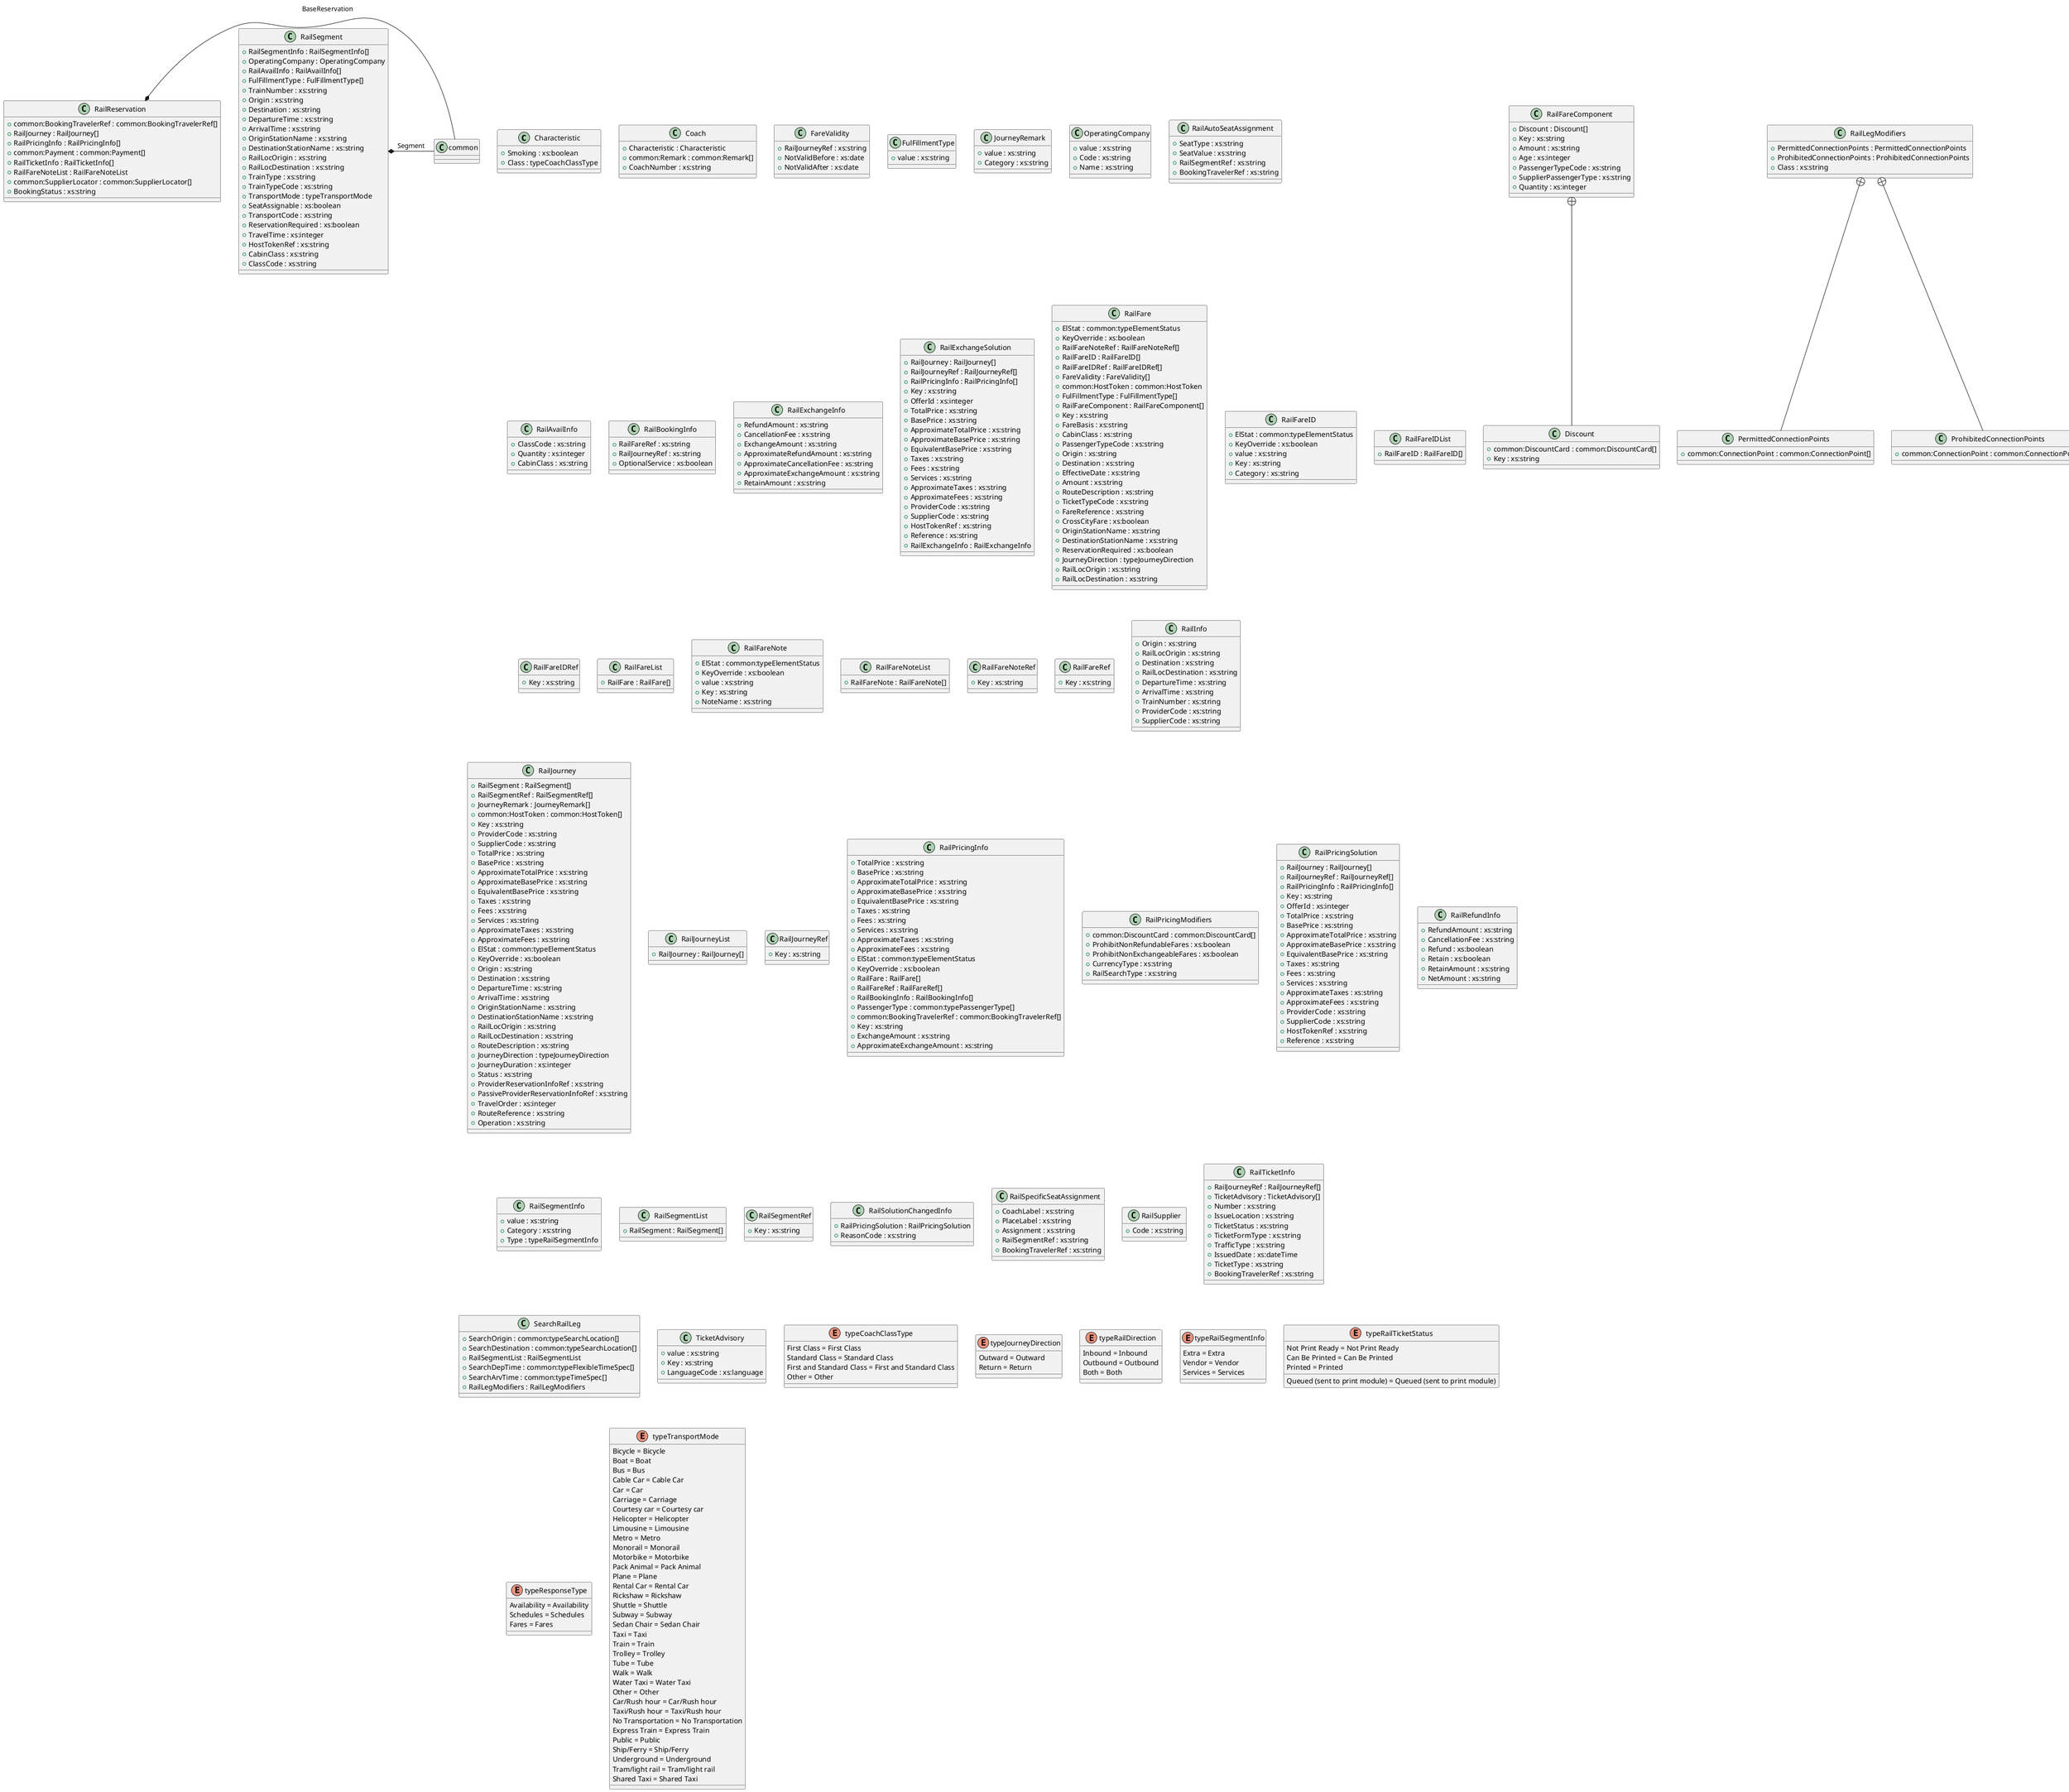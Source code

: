 @startuml

class Characteristic {
    +Smoking : xs:boolean
    +Class : typeCoachClassType
}
class Coach {
    +Characteristic : Characteristic
    +common:Remark : common:Remark[]
    +CoachNumber : xs:string
}
class FareValidity {
    +RailJourneyRef : xs:string
    +NotValidBefore : xs:date
    +NotValidAfter : xs:date
}
class FulFillmentType {
    +value : xs:string
}
class JourneyRemark {
    +value : xs:string
    +Category : xs:string
}
class OperatingCompany {
    +value : xs:string
    +Code : xs:string
    +Name : xs:string
}
class RailAutoSeatAssignment {
    +SeatType : xs:string
    +SeatValue : xs:string
    +RailSegmentRef : xs:string
    +BookingTravelerRef : xs:string
}
class RailAvailInfo {
    +ClassCode : xs:string
    +Quantity : xs:integer
    +CabinClass : xs:string
}
class RailBookingInfo {
    +RailFareRef : xs:string
    +RailJourneyRef : xs:string
    +OptionalService : xs:boolean
}
class RailExchangeInfo {
    +RefundAmount : xs:string
    +CancellationFee : xs:string
    +ExchangeAmount : xs:string
    +ApproximateRefundAmount : xs:string
    +ApproximateCancellationFee : xs:string
    +ApproximateExchangeAmount : xs:string
    +RetainAmount : xs:string
}
class RailExchangeSolution {
    +RailJourney : RailJourney[]
    +RailJourneyRef : RailJourneyRef[]
    +RailPricingInfo : RailPricingInfo[]
    +Key : xs:string
    +OfferId : xs:integer
    +TotalPrice : xs:string
    +BasePrice : xs:string
    +ApproximateTotalPrice : xs:string
    +ApproximateBasePrice : xs:string
    +EquivalentBasePrice : xs:string
    +Taxes : xs:string
    +Fees : xs:string
    +Services : xs:string
    +ApproximateTaxes : xs:string
    +ApproximateFees : xs:string
    +ProviderCode : xs:string
    +SupplierCode : xs:string
    +HostTokenRef : xs:string
    +Reference : xs:string
    +RailExchangeInfo : RailExchangeInfo
}
class RailFare {
    +ElStat : common:typeElementStatus
    +KeyOverride : xs:boolean
    +RailFareNoteRef : RailFareNoteRef[]
    +RailFareID : RailFareID[]
    +RailFareIDRef : RailFareIDRef[]
    +FareValidity : FareValidity[]
    +common:HostToken : common:HostToken
    +FulFillmentType : FulFillmentType[]
    +RailFareComponent : RailFareComponent[]
    +Key : xs:string
    +FareBasis : xs:string
    +CabinClass : xs:string
    +PassengerTypeCode : xs:string
    +Origin : xs:string
    +Destination : xs:string
    +EffectiveDate : xs:string
    +Amount : xs:string
    +RouteDescription : xs:string
    +TicketTypeCode : xs:string
    +FareReference : xs:string
    +CrossCityFare : xs:boolean
    +OriginStationName : xs:string
    +DestinationStationName : xs:string
    +ReservationRequired : xs:boolean
    +JourneyDirection : typeJourneyDirection
    +RailLocOrigin : xs:string
    +RailLocDestination : xs:string
}
class RailFareComponent {
    +Discount : Discount[]
    +Key : xs:string
    +Amount : xs:string
    +Age : xs:integer
    +PassengerTypeCode : xs:string
    +SupplierPassengerType : xs:string
    +Quantity : xs:integer
}
RailFareComponent +-- Discount
class Discount {
    +common:DiscountCard : common:DiscountCard[]
    +Key : xs:string
}
class RailFareID {
    +ElStat : common:typeElementStatus
    +KeyOverride : xs:boolean
    +value : xs:string
    +Key : xs:string
    +Category : xs:string
}
class RailFareIDList {
    +RailFareID : RailFareID[]
}
class RailFareIDRef {
    +Key : xs:string
}
class RailFareList {
    +RailFare : RailFare[]
}
class RailFareNote {
    +ElStat : common:typeElementStatus
    +KeyOverride : xs:boolean
    +value : xs:string
    +Key : xs:string
    +NoteName : xs:string
}
class RailFareNoteList {
    +RailFareNote : RailFareNote[]
}
class RailFareNoteRef {
    +Key : xs:string
}
class RailFareRef {
    +Key : xs:string
}
class RailInfo {
    +Origin : xs:string
    +RailLocOrigin : xs:string
    +Destination : xs:string
    +RailLocDestination : xs:string
    +DepartureTime : xs:string
    +ArrivalTime : xs:string
    +TrainNumber : xs:string
    +ProviderCode : xs:string
    +SupplierCode : xs:string
}
class RailJourney {
    +RailSegment : RailSegment[]
    +RailSegmentRef : RailSegmentRef[]
    +JourneyRemark : JourneyRemark[]
    +common:HostToken : common:HostToken[]
    +Key : xs:string
    +ProviderCode : xs:string
    +SupplierCode : xs:string
    +TotalPrice : xs:string
    +BasePrice : xs:string
    +ApproximateTotalPrice : xs:string
    +ApproximateBasePrice : xs:string
    +EquivalentBasePrice : xs:string
    +Taxes : xs:string
    +Fees : xs:string
    +Services : xs:string
    +ApproximateTaxes : xs:string
    +ApproximateFees : xs:string
    +ElStat : common:typeElementStatus
    +KeyOverride : xs:boolean
    +Origin : xs:string
    +Destination : xs:string
    +DepartureTime : xs:string
    +ArrivalTime : xs:string
    +OriginStationName : xs:string
    +DestinationStationName : xs:string
    +RailLocOrigin : xs:string
    +RailLocDestination : xs:string
    +RouteDescription : xs:string
    +JourneyDirection : typeJourneyDirection
    +JourneyDuration : xs:integer
    +Status : xs:string
    +ProviderReservationInfoRef : xs:string
    +PassiveProviderReservationInfoRef : xs:string
    +TravelOrder : xs:integer
    +RouteReference : xs:string
    +Operation : xs:string
}
class RailJourneyList {
    +RailJourney : RailJourney[]
}
class RailJourneyRef {
    +Key : xs:string
}
class RailLegModifiers {
    +PermittedConnectionPoints : PermittedConnectionPoints
    +ProhibitedConnectionPoints : ProhibitedConnectionPoints
    +Class : xs:string
}
RailLegModifiers +-- PermittedConnectionPoints
class PermittedConnectionPoints {
    +common:ConnectionPoint : common:ConnectionPoint[]
}
RailLegModifiers +-- ProhibitedConnectionPoints
class ProhibitedConnectionPoints {
    +common:ConnectionPoint : common:ConnectionPoint[]
}
class RailPricingInfo {
    +TotalPrice : xs:string
    +BasePrice : xs:string
    +ApproximateTotalPrice : xs:string
    +ApproximateBasePrice : xs:string
    +EquivalentBasePrice : xs:string
    +Taxes : xs:string
    +Fees : xs:string
    +Services : xs:string
    +ApproximateTaxes : xs:string
    +ApproximateFees : xs:string
    +ElStat : common:typeElementStatus
    +KeyOverride : xs:boolean
    +RailFare : RailFare[]
    +RailFareRef : RailFareRef[]
    +RailBookingInfo : RailBookingInfo[]
    +PassengerType : common:typePassengerType[]
    +common:BookingTravelerRef : common:BookingTravelerRef[]
    +Key : xs:string
    +ExchangeAmount : xs:string
    +ApproximateExchangeAmount : xs:string
}
class RailPricingModifiers {
    +common:DiscountCard : common:DiscountCard[]
    +ProhibitNonRefundableFares : xs:boolean
    +ProhibitNonExchangeableFares : xs:boolean
    +CurrencyType : xs:string
    +RailSearchType : xs:string
}
class RailPricingSolution {
    +RailJourney : RailJourney[]
    +RailJourneyRef : RailJourneyRef[]
    +RailPricingInfo : RailPricingInfo[]
    +Key : xs:string
    +OfferId : xs:integer
    +TotalPrice : xs:string
    +BasePrice : xs:string
    +ApproximateTotalPrice : xs:string
    +ApproximateBasePrice : xs:string
    +EquivalentBasePrice : xs:string
    +Taxes : xs:string
    +Fees : xs:string
    +Services : xs:string
    +ApproximateTaxes : xs:string
    +ApproximateFees : xs:string
    +ProviderCode : xs:string
    +SupplierCode : xs:string
    +HostTokenRef : xs:string
    +Reference : xs:string
}
class RailRefundInfo {
    +RefundAmount : xs:string
    +CancellationFee : xs:string
    +Refund : xs:boolean
    +Retain : xs:boolean
    +RetainAmount : xs:string
    +NetAmount : xs:string
}
class RailReservation {
    +common:BookingTravelerRef : common:BookingTravelerRef[]
    +RailJourney : RailJourney[]
    +RailPricingInfo : RailPricingInfo[]
    +common:Payment : common:Payment[]
    +RailTicketInfo : RailTicketInfo[]
    +RailFareNoteList : RailFareNoteList
    +common:SupplierLocator : common:SupplierLocator[]
    +BookingStatus : xs:string
}
RailReservation *- common:BaseReservation
class RailSearchModifiers {
    +PreferredSuppliers : PreferredSuppliers
    +MaxChanges : xs:integer
    +Direction : typeRailDirection
    +Class : xs:string
    +MaxSolutions : xs:integer
}
RailSearchModifiers +-- PreferredSuppliers
class PreferredSuppliers {
    +RailSupplier : RailSupplier[]
}
class RailSegment {
    +RailSegmentInfo : RailSegmentInfo[]
    +OperatingCompany : OperatingCompany
    +RailAvailInfo : RailAvailInfo[]
    +FulFillmentType : FulFillmentType[]
    +TrainNumber : xs:string
    +Origin : xs:string
    +Destination : xs:string
    +DepartureTime : xs:string
    +ArrivalTime : xs:string
    +OriginStationName : xs:string
    +DestinationStationName : xs:string
    +RailLocOrigin : xs:string
    +RailLocDestination : xs:string
    +TrainType : xs:string
    +TrainTypeCode : xs:string
    +TransportMode : typeTransportMode
    +SeatAssignable : xs:boolean
    +TransportCode : xs:string
    +ReservationRequired : xs:boolean
    +TravelTime : xs:integer
    +HostTokenRef : xs:string
    +CabinClass : xs:string
    +ClassCode : xs:string
}
RailSegment *- common:Segment
class RailSegmentInfo {
    +value : xs:string
    +Category : xs:string
    +Type : typeRailSegmentInfo
}
class RailSegmentList {
    +RailSegment : RailSegment[]
}
class RailSegmentRef {
    +Key : xs:string
}
class RailSolutionChangedInfo {
    +RailPricingSolution : RailPricingSolution
    +ReasonCode : xs:string
}
class RailSpecificSeatAssignment {
    +CoachLabel : xs:string
    +PlaceLabel : xs:string
    +Assignment : xs:string
    +RailSegmentRef : xs:string
    +BookingTravelerRef : xs:string
}
class RailSupplier {
    +Code : xs:string
}
class RailTicketInfo {
    +RailJourneyRef : RailJourneyRef[]
    +TicketAdvisory : TicketAdvisory[]
    +Number : xs:string
    +IssueLocation : xs:string
    +TicketStatus : xs:string
    +TicketFormType : xs:string
    +TrafficType : xs:string
    +IssuedDate : xs:dateTime
    +TicketType : xs:string
    +BookingTravelerRef : xs:string
}
class SearchRailLeg {
    +SearchOrigin : common:typeSearchLocation[]
    +SearchDestination : common:typeSearchLocation[]
    +RailSegmentList : RailSegmentList
    +SearchDepTime : common:typeFlexibleTimeSpec[]
    +SearchArvTime : common:typeTimeSpec[]
    +RailLegModifiers : RailLegModifiers
}
class TicketAdvisory {
    +value : xs:string
    +Key : xs:string
    +LanguageCode : xs:language
}
enum typeCoachClassType {
    First Class = First Class
    Standard Class = Standard Class
    First and Standard Class = First and Standard Class
    Other = Other
}
enum typeJourneyDirection {
    Outward = Outward
    Return = Return
}
enum typeRailDirection {
    Inbound = Inbound
    Outbound = Outbound
    Both = Both
}
enum typeRailSegmentInfo {
    Extra = Extra
    Vendor = Vendor
    Services = Services
}
enum typeRailTicketStatus {
    Not Print Ready = Not Print Ready
    Can Be Printed = Can Be Printed
    Queued (sent to print module) = Queued (sent to print module)
    Printed = Printed
}
enum typeResponseType {
    Availability = Availability
    Schedules = Schedules
    Fares = Fares
}
enum typeTransportMode {
    Bicycle = Bicycle
    Boat = Boat
    Bus = Bus
    Cable Car = Cable Car
    Car = Car
    Carriage = Carriage
    Courtesy car = Courtesy car
    Helicopter = Helicopter
    Limousine = Limousine
    Metro = Metro
    Monorail = Monorail
    Motorbike = Motorbike
    Pack Animal = Pack Animal
    Plane = Plane
    Rental Car = Rental Car
    Rickshaw = Rickshaw
    Shuttle = Shuttle
    Subway = Subway
    Sedan Chair = Sedan Chair
    Taxi = Taxi
    Train = Train
    Trolley = Trolley
    Tube = Tube
    Walk = Walk
    Water Taxi = Water Taxi
    Other = Other
    Car/Rush hour = Car/Rush hour
    Taxi/Rush hour = Taxi/Rush hour
    No Transportation = No Transportation
    Express Train = Express Train
    Public = Public
    Ship/Ferry = Ship/Ferry
    Underground = Underground
    Tram/light rail = Tram/light rail
    Shared Taxi = Shared Taxi
}

@enduml
